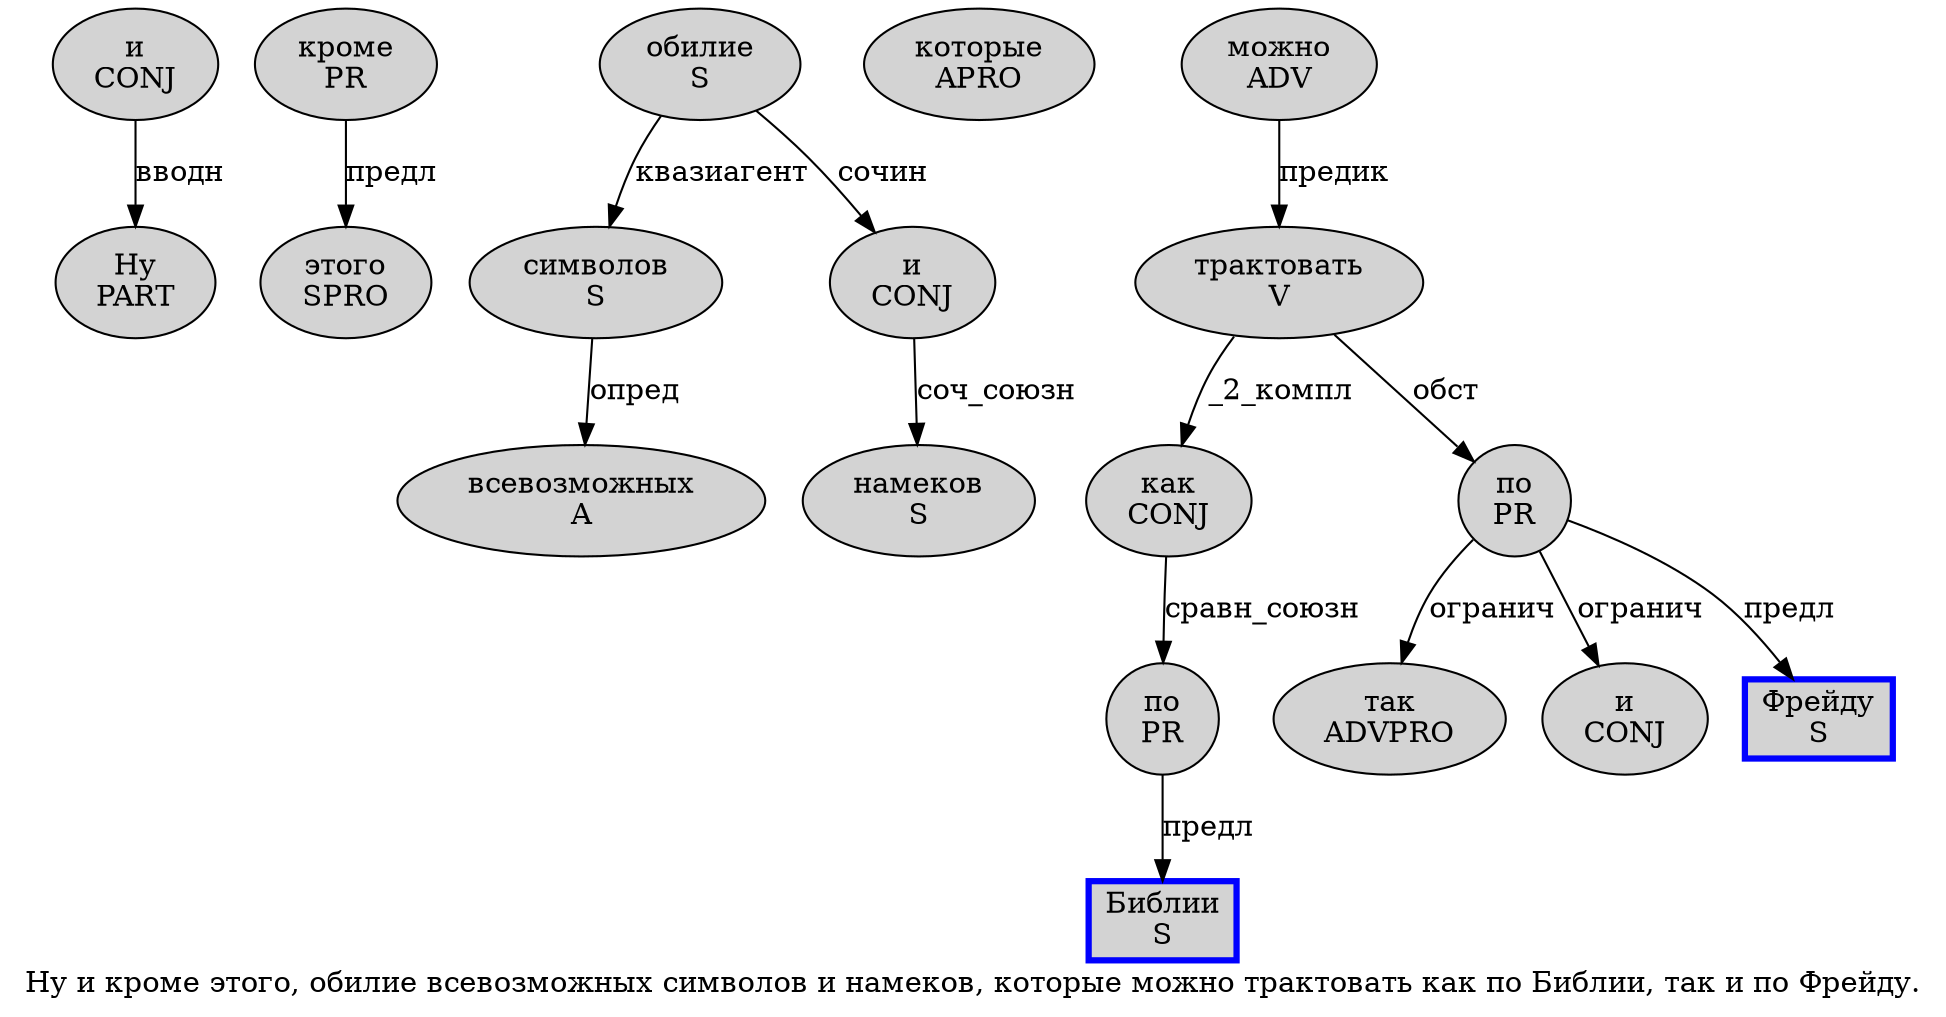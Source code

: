digraph SENTENCE_2184 {
	graph [label="Ну и кроме этого, обилие всевозможных символов и намеков, которые можно трактовать как по Библии, так и по Фрейду."]
	node [style=filled]
		0 [label="Ну
PART" color="" fillcolor=lightgray penwidth=1 shape=ellipse]
		1 [label="и
CONJ" color="" fillcolor=lightgray penwidth=1 shape=ellipse]
		2 [label="кроме
PR" color="" fillcolor=lightgray penwidth=1 shape=ellipse]
		3 [label="этого
SPRO" color="" fillcolor=lightgray penwidth=1 shape=ellipse]
		5 [label="обилие
S" color="" fillcolor=lightgray penwidth=1 shape=ellipse]
		6 [label="всевозможных
A" color="" fillcolor=lightgray penwidth=1 shape=ellipse]
		7 [label="символов
S" color="" fillcolor=lightgray penwidth=1 shape=ellipse]
		8 [label="и
CONJ" color="" fillcolor=lightgray penwidth=1 shape=ellipse]
		9 [label="намеков
S" color="" fillcolor=lightgray penwidth=1 shape=ellipse]
		11 [label="которые
APRO" color="" fillcolor=lightgray penwidth=1 shape=ellipse]
		12 [label="можно
ADV" color="" fillcolor=lightgray penwidth=1 shape=ellipse]
		13 [label="трактовать
V" color="" fillcolor=lightgray penwidth=1 shape=ellipse]
		14 [label="как
CONJ" color="" fillcolor=lightgray penwidth=1 shape=ellipse]
		15 [label="по
PR" color="" fillcolor=lightgray penwidth=1 shape=ellipse]
		16 [label="Библии
S" color=blue fillcolor=lightgray penwidth=3 shape=box]
		18 [label="так
ADVPRO" color="" fillcolor=lightgray penwidth=1 shape=ellipse]
		19 [label="и
CONJ" color="" fillcolor=lightgray penwidth=1 shape=ellipse]
		20 [label="по
PR" color="" fillcolor=lightgray penwidth=1 shape=ellipse]
		21 [label="Фрейду
S" color=blue fillcolor=lightgray penwidth=3 shape=box]
			5 -> 7 [label="квазиагент"]
			5 -> 8 [label="сочин"]
			2 -> 3 [label="предл"]
			1 -> 0 [label="вводн"]
			15 -> 16 [label="предл"]
			12 -> 13 [label="предик"]
			13 -> 14 [label="_2_компл"]
			13 -> 20 [label="обст"]
			7 -> 6 [label="опред"]
			14 -> 15 [label="сравн_союзн"]
			20 -> 18 [label="огранич"]
			20 -> 19 [label="огранич"]
			20 -> 21 [label="предл"]
			8 -> 9 [label="соч_союзн"]
}